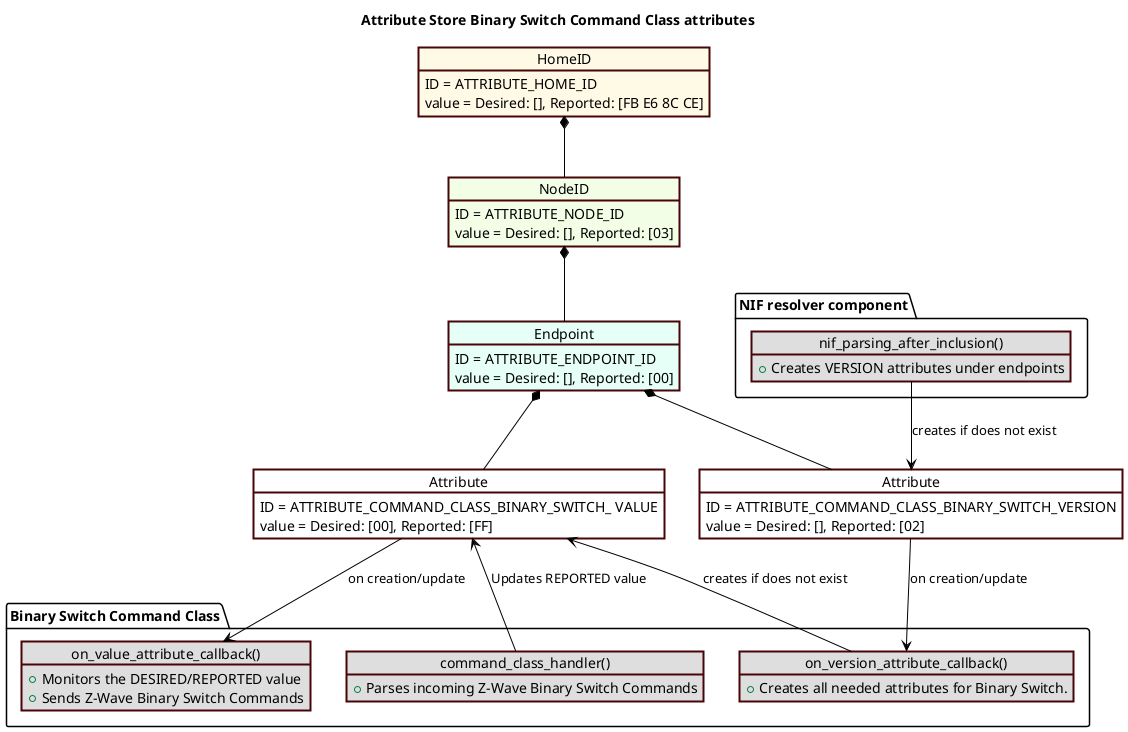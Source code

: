 @startuml

' Style for the diagram
skinparam classFontColor black
skinparam classFontSize 10
skinparam classFontName Helvetica
skinparam shadowing false
skinparam ArrowColor #000000

skinparam ObjectBackgroundColor #DEDEDE
skinparam ObjectBorderColor #480509
skinparam ObjectBorderThickness 2
skinparam ObjectFontColor #000000

skinparam NoteBackgroundColor #FFFFFF
skinparam NoteBorderColor #000000

title Attribute Store Binary Switch Command Class attributes

object HomeID #fffae6
HomeID : ID = ATTRIBUTE_HOME_ID
HomeID : value = Desired: [], Reported: [FB E6 8C CE]

object "NodeID" as NodeID_1 #f2ffe6
NodeID_1 : ID = ATTRIBUTE_NODE_ID
NodeID_1 : value = Desired: [], Reported: [03]

object "Endpoint" as endpoint_1 #e6fff7
endpoint_1 : ID = ATTRIBUTE_ENDPOINT_ID
endpoint_1 : value = Desired: [], Reported: [00]

object "Attribute" as attribute_1 #FFFFFF
attribute_1 : ID = ATTRIBUTE_COMMAND_CLASS_BINARY_SWITCH_VERSION
attribute_1 : value = Desired: [], Reported: [02]

object "Attribute" as attribute_2 #FFFFFF
attribute_2 : ID = ATTRIBUTE_COMMAND_CLASS_BINARY_SWITCH_ VALUE
attribute_2 : value = Desired: [00], Reported: [FF]

package "NIF resolver component" {
  object "nif_parsing_after_inclusion()" as function_1
  function_1 : +Creates VERSION attributes under endpoints
}

package "Binary Switch Command Class" {
  object "on_version_attribute_callback()" as callback_1
  callback_1 : +Creates all needed attributes for Binary Switch.

  object "on_value_attribute_callback()" as callback_2
  callback_2 : +Monitors the DESIRED/REPORTED value
  callback_2 : +Sends Z-Wave Binary Switch Commands

  object "command_class_handler()" as callback_3
  callback_3 : +Parses incoming Z-Wave Binary Switch Commands
}

HomeID *-- NodeID_1
NodeID_1 *-- endpoint_1
endpoint_1 *-- attribute_1
endpoint_1 *-- attribute_2

function_1 --> attribute_1 : creates if does not exist

attribute_1 --> callback_1 : on creation/update
callback_1 --> attribute_2 : creates if does not exist

attribute_2 --> callback_2 : on creation/update
attribute_2 <-- callback_3 : Updates REPORTED value 

@enduml
